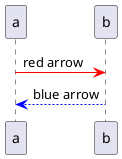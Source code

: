#修改箭头颜色(Change arrow color)

你可以用以下记号修改箭头的颜色:

@startuml

a -[#red]> b : red arrow

b --[#0000FF]> a : blue arrow

@enduml
